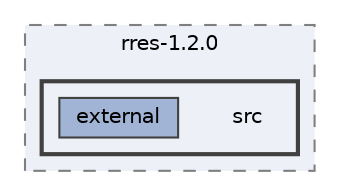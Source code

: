 digraph "techstorm/lib/rres-1.2.0/rres-1.2.0/src"
{
 // LATEX_PDF_SIZE
  bgcolor="transparent";
  edge [fontname=Helvetica,fontsize=10,labelfontname=Helvetica,labelfontsize=10];
  node [fontname=Helvetica,fontsize=10,shape=box,height=0.2,width=0.4];
  compound=true
  subgraph clusterdir_63f1d5203cf255d86d2500401ae86146 {
    graph [ bgcolor="#edf0f7", pencolor="grey50", label="rres-1.2.0", fontname=Helvetica,fontsize=10 style="filled,dashed", URL="dir_63f1d5203cf255d86d2500401ae86146.html",tooltip=""]
  subgraph clusterdir_1e0b10cabc7b853a5df61de2196db099 {
    graph [ bgcolor="#edf0f7", pencolor="grey25", label="", fontname=Helvetica,fontsize=10 style="filled,bold", URL="dir_1e0b10cabc7b853a5df61de2196db099.html",tooltip=""]
    dir_1e0b10cabc7b853a5df61de2196db099 [shape=plaintext, label="src"];
  dir_a5b7f2e2fbc41a12b179659c838fb016 [label="external", fillcolor="#a2b4d6", color="grey25", style="filled", URL="dir_a5b7f2e2fbc41a12b179659c838fb016.html",tooltip=""];
  }
  }
}
